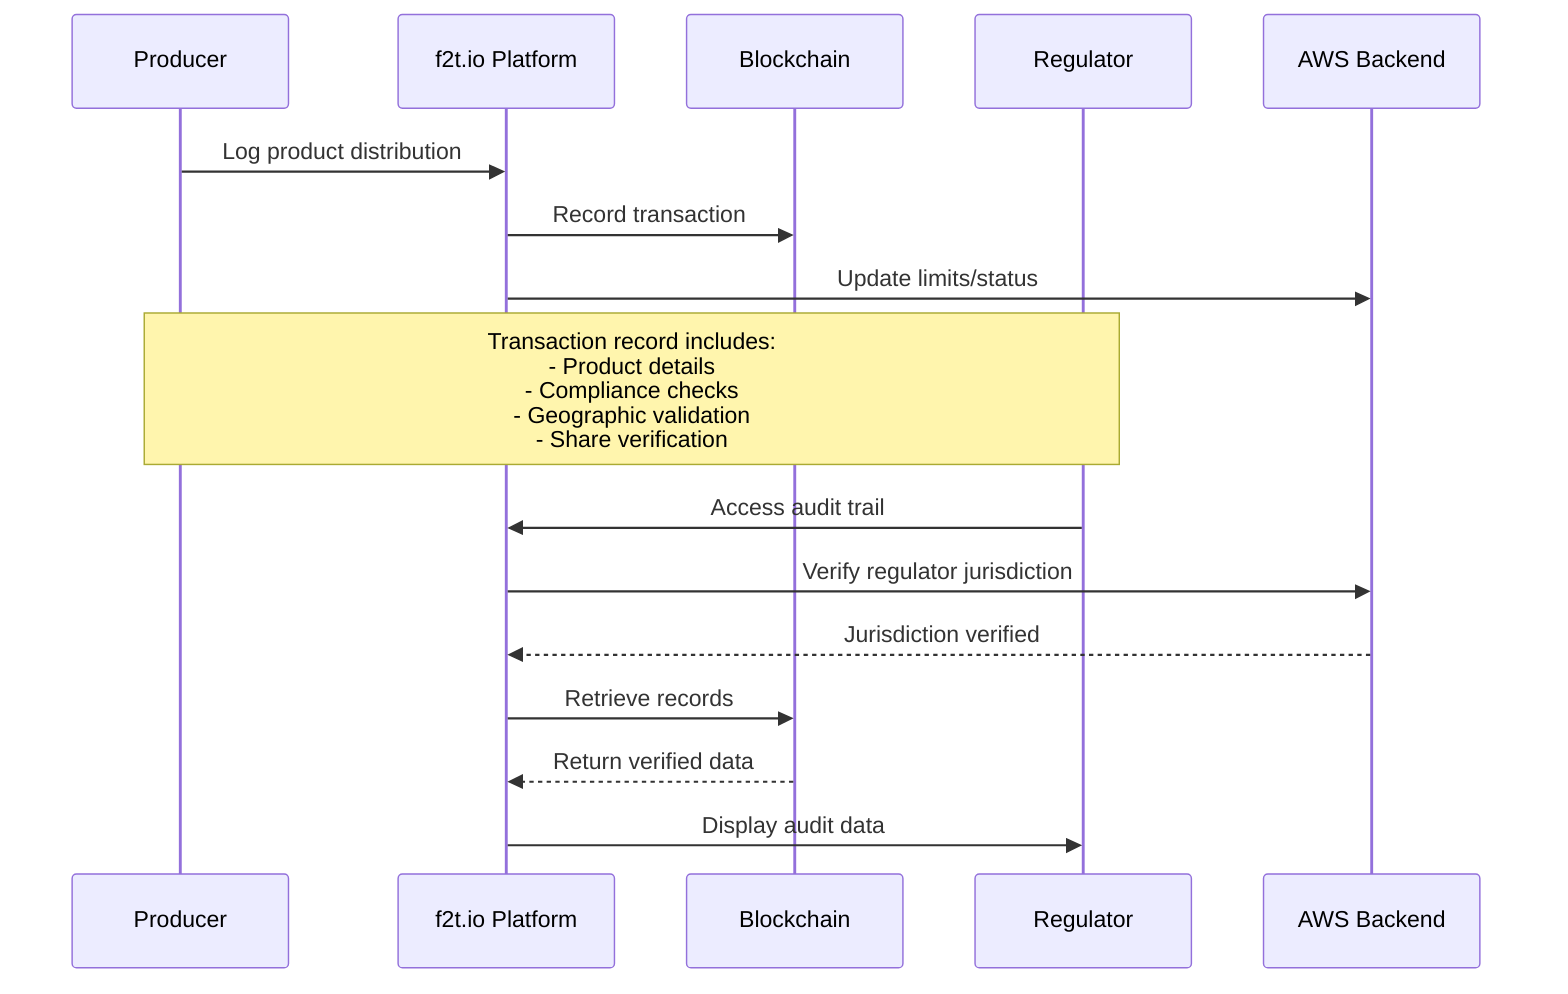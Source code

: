 sequenceDiagram
    participant P as Producer
    participant F as f2t.io Platform
    participant B as Blockchain
    participant R as Regulator
    participant AWS as AWS Backend
    
    P->>F: Log product distribution
    F->>B: Record transaction
    F->>AWS: Update limits/status
    
    Note over P,R: Transaction record includes:<br/>- Product details<br/>- Compliance checks<br/>- Geographic validation<br/>- Share verification
    
    R->>F: Access audit trail
    F->>AWS: Verify regulator jurisdiction
    AWS-->>F: Jurisdiction verified
    F->>B: Retrieve records
    B-->>F: Return verified data
    F->>R: Display audit data